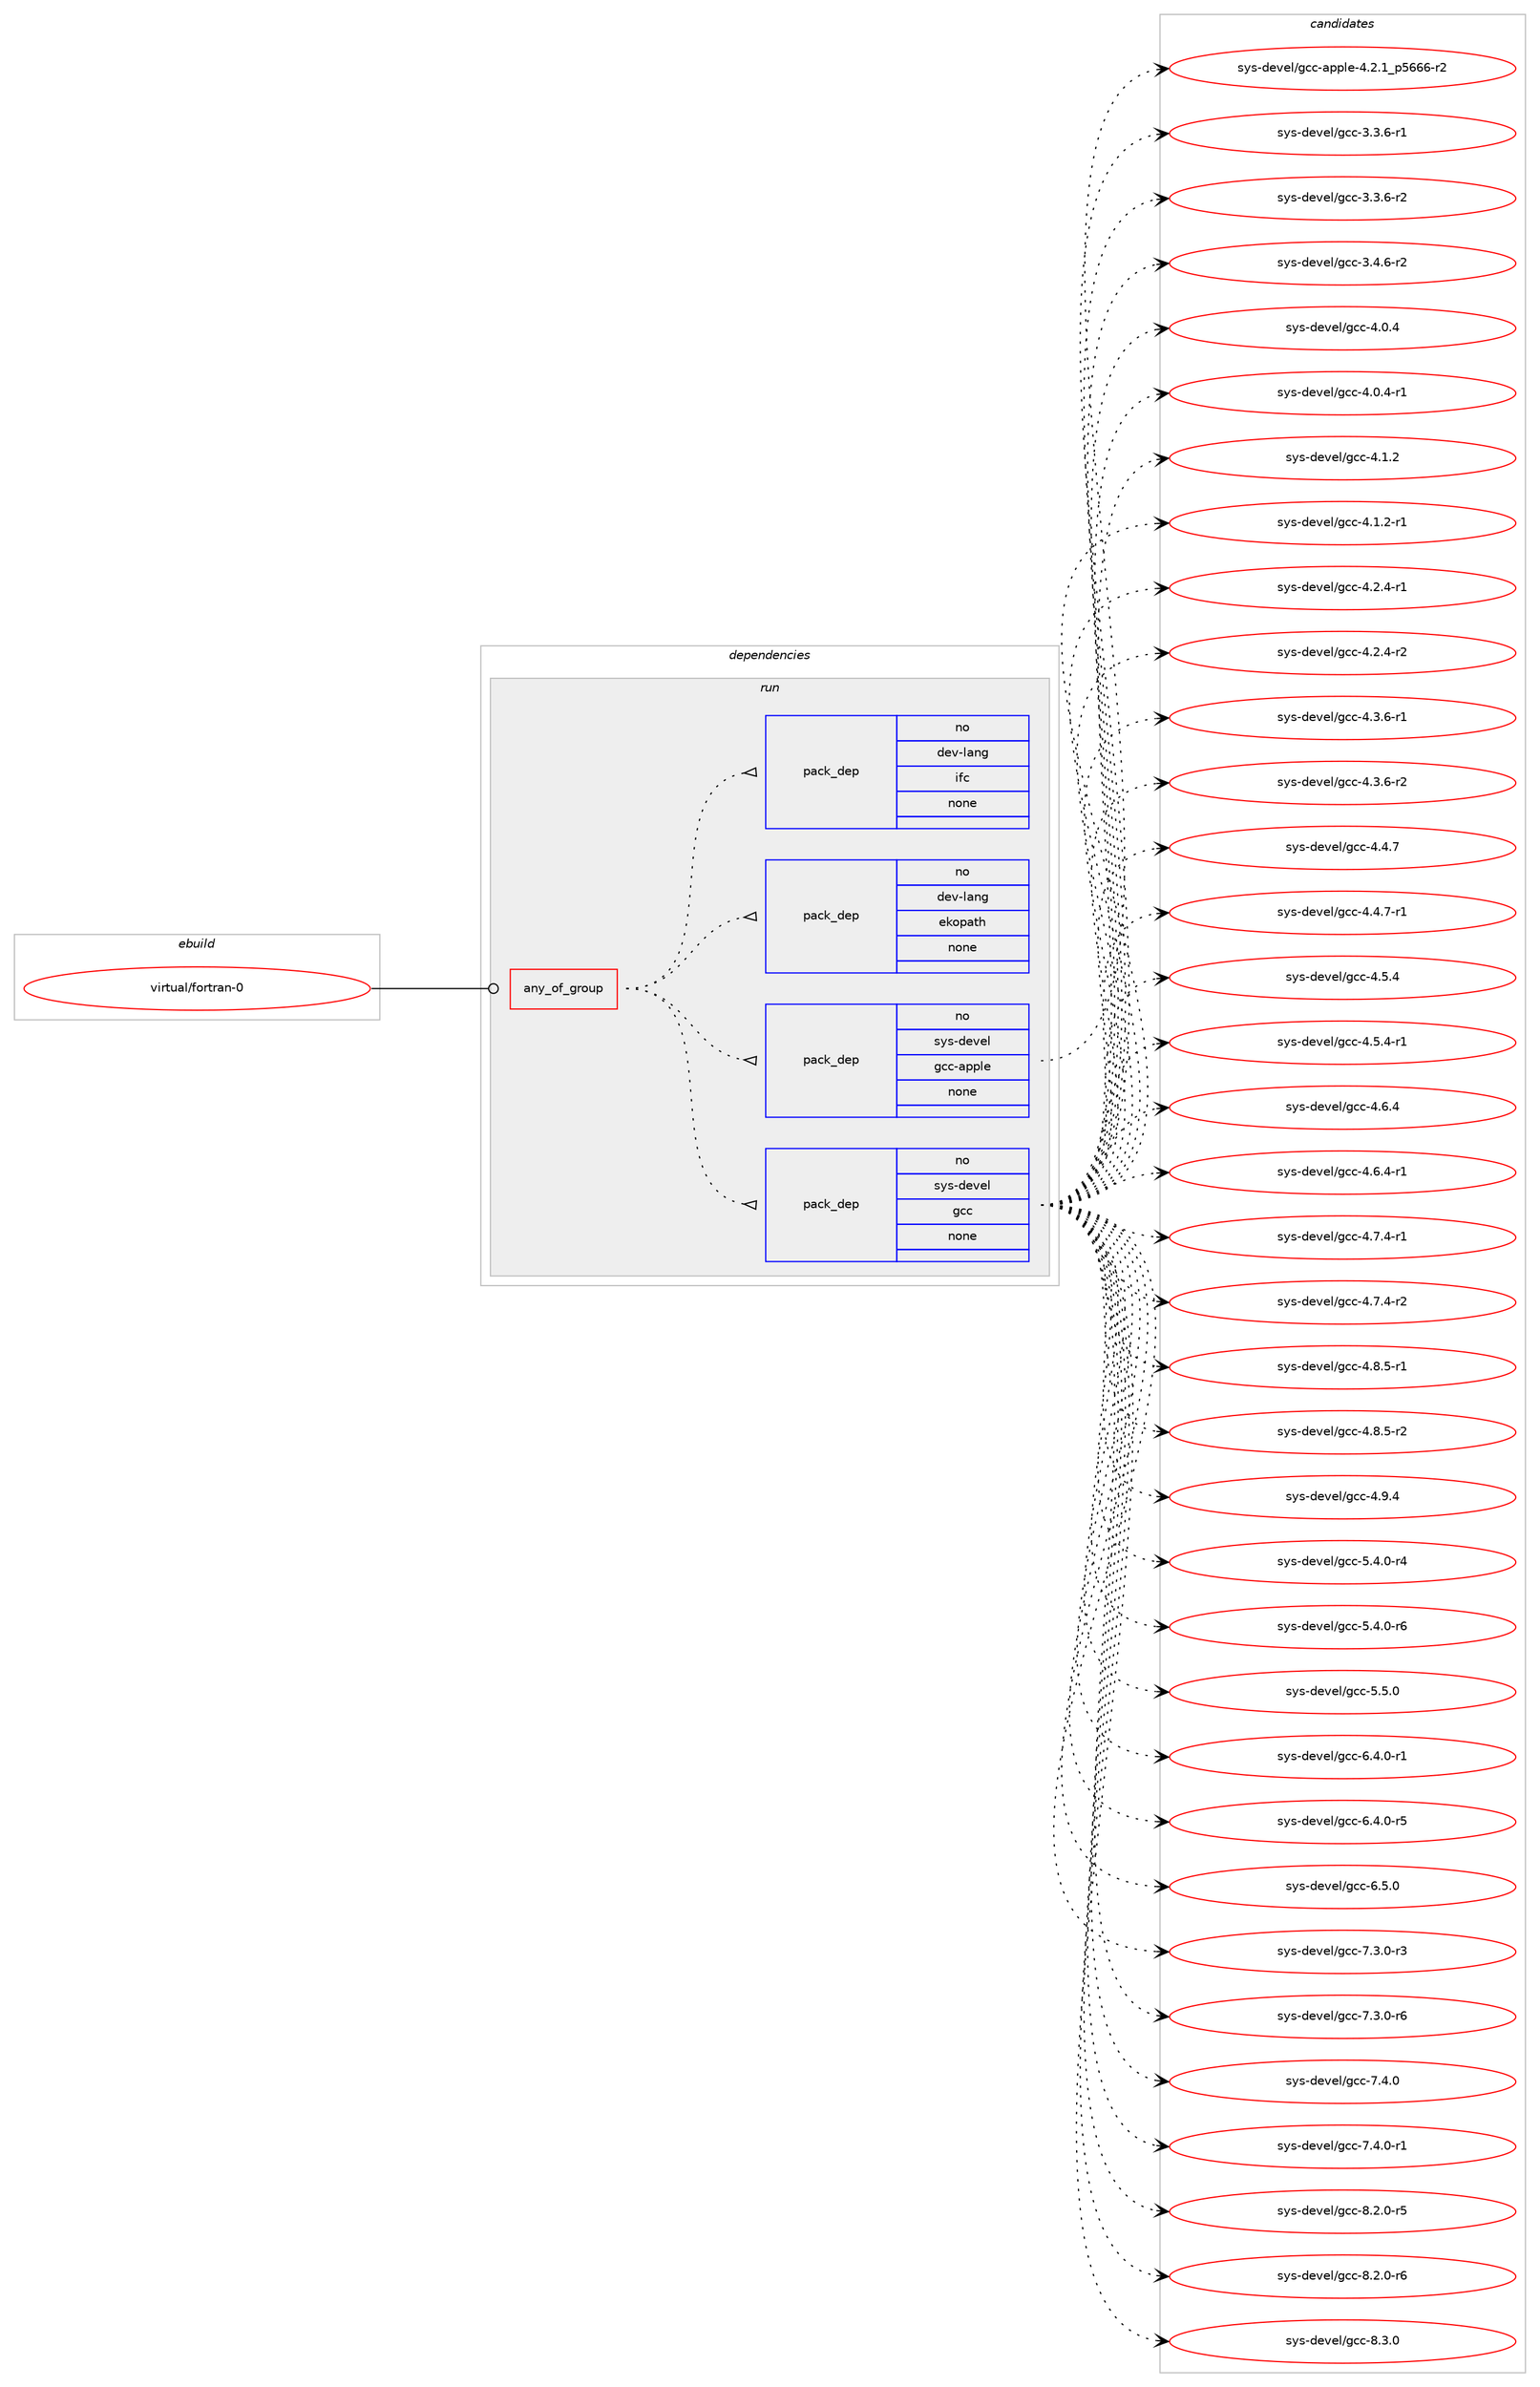 digraph prolog {

# *************
# Graph options
# *************

newrank=true;
concentrate=true;
compound=true;
graph [rankdir=LR,fontname=Helvetica,fontsize=10,ranksep=1.5];#, ranksep=2.5, nodesep=0.2];
edge  [arrowhead=vee];
node  [fontname=Helvetica,fontsize=10];

# **********
# The ebuild
# **********

subgraph cluster_leftcol {
color=gray;
rank=same;
label=<<i>ebuild</i>>;
id [label="virtual/fortran-0", color=red, width=4, href="../virtual/fortran-0.svg"];
}

# ****************
# The dependencies
# ****************

subgraph cluster_midcol {
color=gray;
label=<<i>dependencies</i>>;
subgraph cluster_compile {
fillcolor="#eeeeee";
style=filled;
label=<<i>compile</i>>;
}
subgraph cluster_compileandrun {
fillcolor="#eeeeee";
style=filled;
label=<<i>compile and run</i>>;
}
subgraph cluster_run {
fillcolor="#eeeeee";
style=filled;
label=<<i>run</i>>;
subgraph any27818 {
dependency1741053 [label=<<TABLE BORDER="0" CELLBORDER="1" CELLSPACING="0" CELLPADDING="4"><TR><TD CELLPADDING="10">any_of_group</TD></TR></TABLE>>, shape=none, color=red];subgraph pack1249669 {
dependency1741054 [label=<<TABLE BORDER="0" CELLBORDER="1" CELLSPACING="0" CELLPADDING="4" WIDTH="220"><TR><TD ROWSPAN="6" CELLPADDING="30">pack_dep</TD></TR><TR><TD WIDTH="110">no</TD></TR><TR><TD>sys-devel</TD></TR><TR><TD>gcc</TD></TR><TR><TD>none</TD></TR><TR><TD></TD></TR></TABLE>>, shape=none, color=blue];
}
dependency1741053:e -> dependency1741054:w [weight=20,style="dotted",arrowhead="oinv"];
subgraph pack1249670 {
dependency1741055 [label=<<TABLE BORDER="0" CELLBORDER="1" CELLSPACING="0" CELLPADDING="4" WIDTH="220"><TR><TD ROWSPAN="6" CELLPADDING="30">pack_dep</TD></TR><TR><TD WIDTH="110">no</TD></TR><TR><TD>sys-devel</TD></TR><TR><TD>gcc-apple</TD></TR><TR><TD>none</TD></TR><TR><TD></TD></TR></TABLE>>, shape=none, color=blue];
}
dependency1741053:e -> dependency1741055:w [weight=20,style="dotted",arrowhead="oinv"];
subgraph pack1249671 {
dependency1741056 [label=<<TABLE BORDER="0" CELLBORDER="1" CELLSPACING="0" CELLPADDING="4" WIDTH="220"><TR><TD ROWSPAN="6" CELLPADDING="30">pack_dep</TD></TR><TR><TD WIDTH="110">no</TD></TR><TR><TD>dev-lang</TD></TR><TR><TD>ekopath</TD></TR><TR><TD>none</TD></TR><TR><TD></TD></TR></TABLE>>, shape=none, color=blue];
}
dependency1741053:e -> dependency1741056:w [weight=20,style="dotted",arrowhead="oinv"];
subgraph pack1249672 {
dependency1741057 [label=<<TABLE BORDER="0" CELLBORDER="1" CELLSPACING="0" CELLPADDING="4" WIDTH="220"><TR><TD ROWSPAN="6" CELLPADDING="30">pack_dep</TD></TR><TR><TD WIDTH="110">no</TD></TR><TR><TD>dev-lang</TD></TR><TR><TD>ifc</TD></TR><TR><TD>none</TD></TR><TR><TD></TD></TR></TABLE>>, shape=none, color=blue];
}
dependency1741053:e -> dependency1741057:w [weight=20,style="dotted",arrowhead="oinv"];
}
id:e -> dependency1741053:w [weight=20,style="solid",arrowhead="odot"];
}
}

# **************
# The candidates
# **************

subgraph cluster_choices {
rank=same;
color=gray;
label=<<i>candidates</i>>;

subgraph choice1249669 {
color=black;
nodesep=1;
choice115121115451001011181011084710399994551465146544511449 [label="sys-devel/gcc-3.3.6-r1", color=red, width=4,href="../sys-devel/gcc-3.3.6-r1.svg"];
choice115121115451001011181011084710399994551465146544511450 [label="sys-devel/gcc-3.3.6-r2", color=red, width=4,href="../sys-devel/gcc-3.3.6-r2.svg"];
choice115121115451001011181011084710399994551465246544511450 [label="sys-devel/gcc-3.4.6-r2", color=red, width=4,href="../sys-devel/gcc-3.4.6-r2.svg"];
choice11512111545100101118101108471039999455246484652 [label="sys-devel/gcc-4.0.4", color=red, width=4,href="../sys-devel/gcc-4.0.4.svg"];
choice115121115451001011181011084710399994552464846524511449 [label="sys-devel/gcc-4.0.4-r1", color=red, width=4,href="../sys-devel/gcc-4.0.4-r1.svg"];
choice11512111545100101118101108471039999455246494650 [label="sys-devel/gcc-4.1.2", color=red, width=4,href="../sys-devel/gcc-4.1.2.svg"];
choice115121115451001011181011084710399994552464946504511449 [label="sys-devel/gcc-4.1.2-r1", color=red, width=4,href="../sys-devel/gcc-4.1.2-r1.svg"];
choice115121115451001011181011084710399994552465046524511449 [label="sys-devel/gcc-4.2.4-r1", color=red, width=4,href="../sys-devel/gcc-4.2.4-r1.svg"];
choice115121115451001011181011084710399994552465046524511450 [label="sys-devel/gcc-4.2.4-r2", color=red, width=4,href="../sys-devel/gcc-4.2.4-r2.svg"];
choice115121115451001011181011084710399994552465146544511449 [label="sys-devel/gcc-4.3.6-r1", color=red, width=4,href="../sys-devel/gcc-4.3.6-r1.svg"];
choice115121115451001011181011084710399994552465146544511450 [label="sys-devel/gcc-4.3.6-r2", color=red, width=4,href="../sys-devel/gcc-4.3.6-r2.svg"];
choice11512111545100101118101108471039999455246524655 [label="sys-devel/gcc-4.4.7", color=red, width=4,href="../sys-devel/gcc-4.4.7.svg"];
choice115121115451001011181011084710399994552465246554511449 [label="sys-devel/gcc-4.4.7-r1", color=red, width=4,href="../sys-devel/gcc-4.4.7-r1.svg"];
choice11512111545100101118101108471039999455246534652 [label="sys-devel/gcc-4.5.4", color=red, width=4,href="../sys-devel/gcc-4.5.4.svg"];
choice115121115451001011181011084710399994552465346524511449 [label="sys-devel/gcc-4.5.4-r1", color=red, width=4,href="../sys-devel/gcc-4.5.4-r1.svg"];
choice11512111545100101118101108471039999455246544652 [label="sys-devel/gcc-4.6.4", color=red, width=4,href="../sys-devel/gcc-4.6.4.svg"];
choice115121115451001011181011084710399994552465446524511449 [label="sys-devel/gcc-4.6.4-r1", color=red, width=4,href="../sys-devel/gcc-4.6.4-r1.svg"];
choice115121115451001011181011084710399994552465546524511449 [label="sys-devel/gcc-4.7.4-r1", color=red, width=4,href="../sys-devel/gcc-4.7.4-r1.svg"];
choice115121115451001011181011084710399994552465546524511450 [label="sys-devel/gcc-4.7.4-r2", color=red, width=4,href="../sys-devel/gcc-4.7.4-r2.svg"];
choice115121115451001011181011084710399994552465646534511449 [label="sys-devel/gcc-4.8.5-r1", color=red, width=4,href="../sys-devel/gcc-4.8.5-r1.svg"];
choice115121115451001011181011084710399994552465646534511450 [label="sys-devel/gcc-4.8.5-r2", color=red, width=4,href="../sys-devel/gcc-4.8.5-r2.svg"];
choice11512111545100101118101108471039999455246574652 [label="sys-devel/gcc-4.9.4", color=red, width=4,href="../sys-devel/gcc-4.9.4.svg"];
choice115121115451001011181011084710399994553465246484511452 [label="sys-devel/gcc-5.4.0-r4", color=red, width=4,href="../sys-devel/gcc-5.4.0-r4.svg"];
choice115121115451001011181011084710399994553465246484511454 [label="sys-devel/gcc-5.4.0-r6", color=red, width=4,href="../sys-devel/gcc-5.4.0-r6.svg"];
choice11512111545100101118101108471039999455346534648 [label="sys-devel/gcc-5.5.0", color=red, width=4,href="../sys-devel/gcc-5.5.0.svg"];
choice115121115451001011181011084710399994554465246484511449 [label="sys-devel/gcc-6.4.0-r1", color=red, width=4,href="../sys-devel/gcc-6.4.0-r1.svg"];
choice115121115451001011181011084710399994554465246484511453 [label="sys-devel/gcc-6.4.0-r5", color=red, width=4,href="../sys-devel/gcc-6.4.0-r5.svg"];
choice11512111545100101118101108471039999455446534648 [label="sys-devel/gcc-6.5.0", color=red, width=4,href="../sys-devel/gcc-6.5.0.svg"];
choice115121115451001011181011084710399994555465146484511451 [label="sys-devel/gcc-7.3.0-r3", color=red, width=4,href="../sys-devel/gcc-7.3.0-r3.svg"];
choice115121115451001011181011084710399994555465146484511454 [label="sys-devel/gcc-7.3.0-r6", color=red, width=4,href="../sys-devel/gcc-7.3.0-r6.svg"];
choice11512111545100101118101108471039999455546524648 [label="sys-devel/gcc-7.4.0", color=red, width=4,href="../sys-devel/gcc-7.4.0.svg"];
choice115121115451001011181011084710399994555465246484511449 [label="sys-devel/gcc-7.4.0-r1", color=red, width=4,href="../sys-devel/gcc-7.4.0-r1.svg"];
choice115121115451001011181011084710399994556465046484511453 [label="sys-devel/gcc-8.2.0-r5", color=red, width=4,href="../sys-devel/gcc-8.2.0-r5.svg"];
choice115121115451001011181011084710399994556465046484511454 [label="sys-devel/gcc-8.2.0-r6", color=red, width=4,href="../sys-devel/gcc-8.2.0-r6.svg"];
choice11512111545100101118101108471039999455646514648 [label="sys-devel/gcc-8.3.0", color=red, width=4,href="../sys-devel/gcc-8.3.0.svg"];
dependency1741054:e -> choice115121115451001011181011084710399994551465146544511449:w [style=dotted,weight="100"];
dependency1741054:e -> choice115121115451001011181011084710399994551465146544511450:w [style=dotted,weight="100"];
dependency1741054:e -> choice115121115451001011181011084710399994551465246544511450:w [style=dotted,weight="100"];
dependency1741054:e -> choice11512111545100101118101108471039999455246484652:w [style=dotted,weight="100"];
dependency1741054:e -> choice115121115451001011181011084710399994552464846524511449:w [style=dotted,weight="100"];
dependency1741054:e -> choice11512111545100101118101108471039999455246494650:w [style=dotted,weight="100"];
dependency1741054:e -> choice115121115451001011181011084710399994552464946504511449:w [style=dotted,weight="100"];
dependency1741054:e -> choice115121115451001011181011084710399994552465046524511449:w [style=dotted,weight="100"];
dependency1741054:e -> choice115121115451001011181011084710399994552465046524511450:w [style=dotted,weight="100"];
dependency1741054:e -> choice115121115451001011181011084710399994552465146544511449:w [style=dotted,weight="100"];
dependency1741054:e -> choice115121115451001011181011084710399994552465146544511450:w [style=dotted,weight="100"];
dependency1741054:e -> choice11512111545100101118101108471039999455246524655:w [style=dotted,weight="100"];
dependency1741054:e -> choice115121115451001011181011084710399994552465246554511449:w [style=dotted,weight="100"];
dependency1741054:e -> choice11512111545100101118101108471039999455246534652:w [style=dotted,weight="100"];
dependency1741054:e -> choice115121115451001011181011084710399994552465346524511449:w [style=dotted,weight="100"];
dependency1741054:e -> choice11512111545100101118101108471039999455246544652:w [style=dotted,weight="100"];
dependency1741054:e -> choice115121115451001011181011084710399994552465446524511449:w [style=dotted,weight="100"];
dependency1741054:e -> choice115121115451001011181011084710399994552465546524511449:w [style=dotted,weight="100"];
dependency1741054:e -> choice115121115451001011181011084710399994552465546524511450:w [style=dotted,weight="100"];
dependency1741054:e -> choice115121115451001011181011084710399994552465646534511449:w [style=dotted,weight="100"];
dependency1741054:e -> choice115121115451001011181011084710399994552465646534511450:w [style=dotted,weight="100"];
dependency1741054:e -> choice11512111545100101118101108471039999455246574652:w [style=dotted,weight="100"];
dependency1741054:e -> choice115121115451001011181011084710399994553465246484511452:w [style=dotted,weight="100"];
dependency1741054:e -> choice115121115451001011181011084710399994553465246484511454:w [style=dotted,weight="100"];
dependency1741054:e -> choice11512111545100101118101108471039999455346534648:w [style=dotted,weight="100"];
dependency1741054:e -> choice115121115451001011181011084710399994554465246484511449:w [style=dotted,weight="100"];
dependency1741054:e -> choice115121115451001011181011084710399994554465246484511453:w [style=dotted,weight="100"];
dependency1741054:e -> choice11512111545100101118101108471039999455446534648:w [style=dotted,weight="100"];
dependency1741054:e -> choice115121115451001011181011084710399994555465146484511451:w [style=dotted,weight="100"];
dependency1741054:e -> choice115121115451001011181011084710399994555465146484511454:w [style=dotted,weight="100"];
dependency1741054:e -> choice11512111545100101118101108471039999455546524648:w [style=dotted,weight="100"];
dependency1741054:e -> choice115121115451001011181011084710399994555465246484511449:w [style=dotted,weight="100"];
dependency1741054:e -> choice115121115451001011181011084710399994556465046484511453:w [style=dotted,weight="100"];
dependency1741054:e -> choice115121115451001011181011084710399994556465046484511454:w [style=dotted,weight="100"];
dependency1741054:e -> choice11512111545100101118101108471039999455646514648:w [style=dotted,weight="100"];
}
subgraph choice1249670 {
color=black;
nodesep=1;
choice11512111545100101118101108471039999459711211210810145524650464995112535454544511450 [label="sys-devel/gcc-apple-4.2.1_p5666-r2", color=red, width=4,href="../sys-devel/gcc-apple-4.2.1_p5666-r2.svg"];
dependency1741055:e -> choice11512111545100101118101108471039999459711211210810145524650464995112535454544511450:w [style=dotted,weight="100"];
}
subgraph choice1249671 {
color=black;
nodesep=1;
}
subgraph choice1249672 {
color=black;
nodesep=1;
}
}

}
